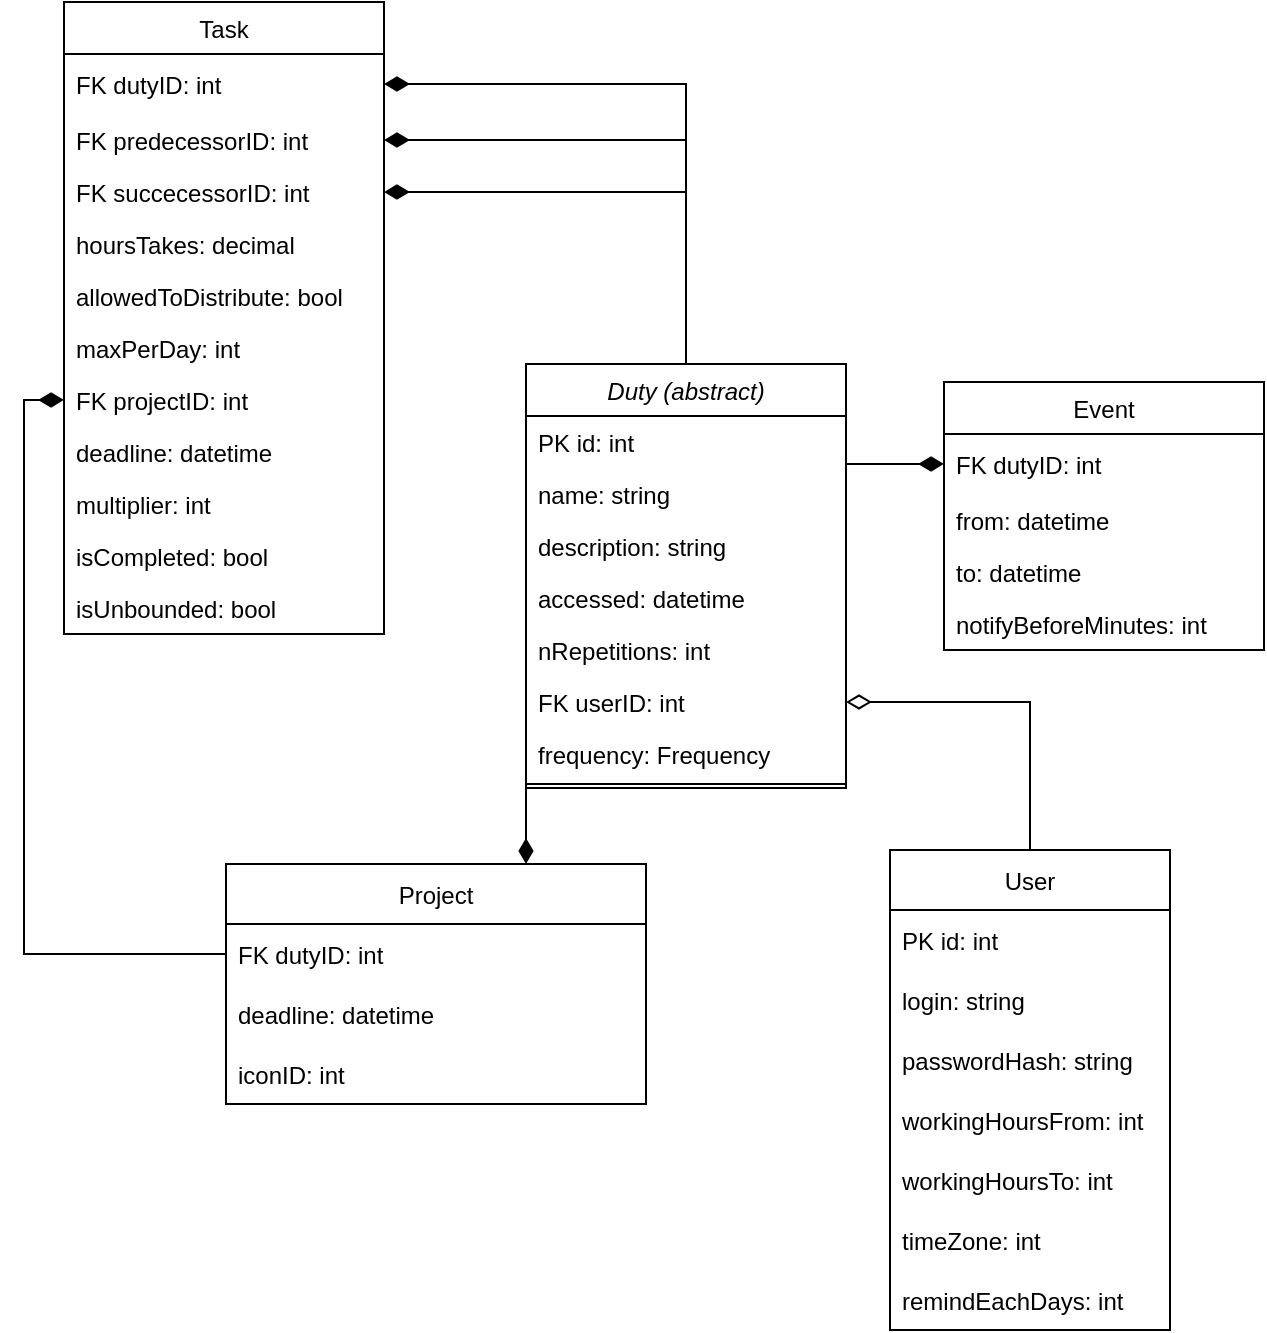 <mxfile version="15.4.0" type="device"><diagram id="C5RBs43oDa-KdzZeNtuy" name="Page-1"><mxGraphModel dx="453" dy="803" grid="1" gridSize="10" guides="1" tooltips="1" connect="1" arrows="1" fold="1" page="1" pageScale="1" pageWidth="827" pageHeight="1169" math="0" shadow="0"><root><mxCell id="WIyWlLk6GJQsqaUBKTNV-0"/><mxCell id="WIyWlLk6GJQsqaUBKTNV-1" parent="WIyWlLk6GJQsqaUBKTNV-0"/><mxCell id="zkfFHV4jXpPFQw0GAbJ--12" value="" style="endArrow=none;endSize=10;endFill=0;shadow=0;strokeWidth=1;rounded=0;edgeStyle=orthogonalEdgeStyle;elbow=vertical;startArrow=diamondThin;startFill=1;orthogonal=1;startSize=10;noEdgeStyle=1;" parent="WIyWlLk6GJQsqaUBKTNV-1" source="Y_36hAymlDsFUyy03Suh-14" target="oaKxZdXkdTwhi6_jZthA-11" edge="1"><mxGeometry width="160" relative="1" as="geometry"><mxPoint x="356" y="263" as="sourcePoint"/><mxPoint x="846" y="190" as="targetPoint"/></mxGeometry></mxCell><mxCell id="zkfFHV4jXpPFQw0GAbJ--16" value="" style="endArrow=none;endSize=10;endFill=0;shadow=0;strokeWidth=1;rounded=0;edgeStyle=orthogonalEdgeStyle;elbow=vertical;startArrow=diamondThin;startFill=1;orthogonal=1;startSize=10;exitX=1;exitY=0.5;exitDx=0;exitDy=0;" parent="WIyWlLk6GJQsqaUBKTNV-1" source="Y_36hAymlDsFUyy03Suh-16" target="oaKxZdXkdTwhi6_jZthA-11" edge="1"><mxGeometry width="160" relative="1" as="geometry"><mxPoint x="366" y="433" as="sourcePoint"/><mxPoint x="466" y="331" as="targetPoint"/></mxGeometry></mxCell><mxCell id="zkfFHV4jXpPFQw0GAbJ--17" value="Task" style="swimlane;fontStyle=0;align=center;verticalAlign=top;childLayout=stackLayout;horizontal=1;startSize=26;horizontalStack=0;resizeParent=1;resizeLast=0;collapsible=1;marginBottom=0;rounded=0;shadow=0;strokeWidth=1;" parent="WIyWlLk6GJQsqaUBKTNV-1" vertex="1"><mxGeometry x="917" y="76" width="160" height="316" as="geometry"><mxRectangle x="550" y="140" width="160" height="26" as="alternateBounds"/></mxGeometry></mxCell><mxCell id="Y_36hAymlDsFUyy03Suh-16" value="FK dutyID: int" style="text;strokeColor=none;fillColor=none;align=left;verticalAlign=middle;spacingLeft=4;spacingRight=4;overflow=hidden;points=[[0,0.5],[1,0.5]];portConstraint=eastwest;rotatable=0;" vertex="1" parent="zkfFHV4jXpPFQw0GAbJ--17"><mxGeometry y="26" width="160" height="30" as="geometry"/></mxCell><mxCell id="oaKxZdXkdTwhi6_jZthA-20" value="FK predecessorID: int" style="text;align=left;verticalAlign=top;spacingLeft=4;spacingRight=4;overflow=hidden;rotatable=0;points=[[0,0.5],[1,0.5]];portConstraint=eastwest;rounded=0;shadow=0;html=0;" parent="zkfFHV4jXpPFQw0GAbJ--17" vertex="1"><mxGeometry y="56" width="160" height="26" as="geometry"/></mxCell><mxCell id="oaKxZdXkdTwhi6_jZthA-21" value="FK succecessorID: int" style="text;align=left;verticalAlign=top;spacingLeft=4;spacingRight=4;overflow=hidden;rotatable=0;points=[[0,0.5],[1,0.5]];portConstraint=eastwest;rounded=0;shadow=0;html=0;" parent="zkfFHV4jXpPFQw0GAbJ--17" vertex="1"><mxGeometry y="82" width="160" height="26" as="geometry"/></mxCell><mxCell id="zkfFHV4jXpPFQw0GAbJ--20" value="hoursTakes: decimal" style="text;align=left;verticalAlign=top;spacingLeft=4;spacingRight=4;overflow=hidden;rotatable=0;points=[[0,0.5],[1,0.5]];portConstraint=eastwest;rounded=0;shadow=0;html=0;" parent="zkfFHV4jXpPFQw0GAbJ--17" vertex="1"><mxGeometry y="108" width="160" height="26" as="geometry"/></mxCell><mxCell id="zkfFHV4jXpPFQw0GAbJ--21" value="allowedToDistribute: bool" style="text;align=left;verticalAlign=top;spacingLeft=4;spacingRight=4;overflow=hidden;rotatable=0;points=[[0,0.5],[1,0.5]];portConstraint=eastwest;rounded=0;shadow=0;html=0;" parent="zkfFHV4jXpPFQw0GAbJ--17" vertex="1"><mxGeometry y="134" width="160" height="26" as="geometry"/></mxCell><mxCell id="oaKxZdXkdTwhi6_jZthA-9" value="maxPerDay: int" style="text;align=left;verticalAlign=top;spacingLeft=4;spacingRight=4;overflow=hidden;rotatable=0;points=[[0,0.5],[1,0.5]];portConstraint=eastwest;rounded=0;shadow=0;html=0;" parent="zkfFHV4jXpPFQw0GAbJ--17" vertex="1"><mxGeometry y="160" width="160" height="26" as="geometry"/></mxCell><mxCell id="oaKxZdXkdTwhi6_jZthA-19" value="FK projectID: int " style="text;align=left;verticalAlign=top;spacingLeft=4;spacingRight=4;overflow=hidden;rotatable=0;points=[[0,0.5],[1,0.5]];portConstraint=eastwest;rounded=0;shadow=0;html=0;" parent="zkfFHV4jXpPFQw0GAbJ--17" vertex="1"><mxGeometry y="186" width="160" height="26" as="geometry"/></mxCell><mxCell id="oaKxZdXkdTwhi6_jZthA-31" value="deadline: datetime" style="text;align=left;verticalAlign=top;spacingLeft=4;spacingRight=4;overflow=hidden;rotatable=0;points=[[0,0.5],[1,0.5]];portConstraint=eastwest;rounded=0;shadow=0;html=0;" parent="zkfFHV4jXpPFQw0GAbJ--17" vertex="1"><mxGeometry y="212" width="160" height="26" as="geometry"/></mxCell><mxCell id="Y_36hAymlDsFUyy03Suh-19" value="multiplier: int" style="text;align=left;verticalAlign=top;spacingLeft=4;spacingRight=4;overflow=hidden;rotatable=0;points=[[0,0.5],[1,0.5]];portConstraint=eastwest;rounded=0;shadow=0;html=0;" vertex="1" parent="zkfFHV4jXpPFQw0GAbJ--17"><mxGeometry y="238" width="160" height="26" as="geometry"/></mxCell><mxCell id="Y_36hAymlDsFUyy03Suh-18" value="isCompleted: bool" style="text;align=left;verticalAlign=top;spacingLeft=4;spacingRight=4;overflow=hidden;rotatable=0;points=[[0,0.5],[1,0.5]];portConstraint=eastwest;rounded=0;shadow=0;html=0;" vertex="1" parent="zkfFHV4jXpPFQw0GAbJ--17"><mxGeometry y="264" width="160" height="26" as="geometry"/></mxCell><mxCell id="Y_36hAymlDsFUyy03Suh-20" value="isUnbounded: bool" style="text;align=left;verticalAlign=top;spacingLeft=4;spacingRight=4;overflow=hidden;rotatable=0;points=[[0,0.5],[1,0.5]];portConstraint=eastwest;rounded=0;shadow=0;html=0;" vertex="1" parent="zkfFHV4jXpPFQw0GAbJ--17"><mxGeometry y="290" width="160" height="26" as="geometry"/></mxCell><mxCell id="oaKxZdXkdTwhi6_jZthA-0" value="Event" style="swimlane;fontStyle=0;align=center;verticalAlign=top;childLayout=stackLayout;horizontal=1;startSize=26;horizontalStack=0;resizeParent=1;resizeLast=0;collapsible=1;marginBottom=0;rounded=0;shadow=0;strokeWidth=1;" parent="WIyWlLk6GJQsqaUBKTNV-1" vertex="1"><mxGeometry x="1357" y="266" width="160" height="134" as="geometry"><mxRectangle x="550" y="140" width="160" height="26" as="alternateBounds"/></mxGeometry></mxCell><mxCell id="Y_36hAymlDsFUyy03Suh-14" value="FK dutyID: int" style="text;strokeColor=none;fillColor=none;align=left;verticalAlign=middle;spacingLeft=4;spacingRight=4;overflow=hidden;points=[[0,0.5],[1,0.5]];portConstraint=eastwest;rotatable=0;" vertex="1" parent="oaKxZdXkdTwhi6_jZthA-0"><mxGeometry y="26" width="160" height="30" as="geometry"/></mxCell><mxCell id="oaKxZdXkdTwhi6_jZthA-2" value="from: datetime" style="text;align=left;verticalAlign=top;spacingLeft=4;spacingRight=4;overflow=hidden;rotatable=0;points=[[0,0.5],[1,0.5]];portConstraint=eastwest;rounded=0;shadow=0;html=0;" parent="oaKxZdXkdTwhi6_jZthA-0" vertex="1"><mxGeometry y="56" width="160" height="26" as="geometry"/></mxCell><mxCell id="oaKxZdXkdTwhi6_jZthA-3" value="to: datetime" style="text;align=left;verticalAlign=top;spacingLeft=4;spacingRight=4;overflow=hidden;rotatable=0;points=[[0,0.5],[1,0.5]];portConstraint=eastwest;rounded=0;shadow=0;html=0;" parent="oaKxZdXkdTwhi6_jZthA-0" vertex="1"><mxGeometry y="82" width="160" height="26" as="geometry"/></mxCell><mxCell id="oaKxZdXkdTwhi6_jZthA-23" value="notifyBeforeMinutes: int" style="text;align=left;verticalAlign=top;spacingLeft=4;spacingRight=4;overflow=hidden;rotatable=0;points=[[0,0.5],[1,0.5]];portConstraint=eastwest;rounded=0;shadow=0;html=0;" parent="oaKxZdXkdTwhi6_jZthA-0" vertex="1"><mxGeometry y="108" width="160" height="26" as="geometry"/></mxCell><mxCell id="Y_36hAymlDsFUyy03Suh-7" style="edgeStyle=orthogonalEdgeStyle;rounded=0;orthogonalLoop=1;jettySize=auto;html=1;startArrow=none;startFill=0;endArrow=diamondThin;endFill=1;orthogonal=1;strokeWidth=1;endSize=10;startSize=10;" edge="1" parent="WIyWlLk6GJQsqaUBKTNV-1" source="oaKxZdXkdTwhi6_jZthA-11" target="oaKxZdXkdTwhi6_jZthA-20"><mxGeometry relative="1" as="geometry"/></mxCell><mxCell id="Y_36hAymlDsFUyy03Suh-8" style="edgeStyle=orthogonalEdgeStyle;rounded=0;orthogonalLoop=1;jettySize=auto;html=1;startArrow=none;startFill=0;endArrow=diamondThin;endFill=1;orthogonal=1;strokeWidth=1;endSize=10;startSize=10;" edge="1" parent="WIyWlLk6GJQsqaUBKTNV-1" source="oaKxZdXkdTwhi6_jZthA-11" target="oaKxZdXkdTwhi6_jZthA-21"><mxGeometry relative="1" as="geometry"/></mxCell><mxCell id="oaKxZdXkdTwhi6_jZthA-11" value="Duty (abstract)" style="swimlane;fontStyle=2;align=center;verticalAlign=top;childLayout=stackLayout;horizontal=1;startSize=26;horizontalStack=0;resizeParent=1;resizeLast=0;collapsible=1;marginBottom=0;rounded=0;shadow=0;strokeWidth=1;" parent="WIyWlLk6GJQsqaUBKTNV-1" vertex="1"><mxGeometry x="1148" y="257" width="160" height="212" as="geometry"><mxRectangle x="230" y="140" width="160" height="26" as="alternateBounds"/></mxGeometry></mxCell><mxCell id="oaKxZdXkdTwhi6_jZthA-7" value="PK id: int" style="text;align=left;verticalAlign=top;spacingLeft=4;spacingRight=4;overflow=hidden;rotatable=0;points=[[0,0.5],[1,0.5]];portConstraint=eastwest;rounded=0;shadow=0;html=0;" parent="oaKxZdXkdTwhi6_jZthA-11" vertex="1"><mxGeometry y="26" width="160" height="26" as="geometry"/></mxCell><mxCell id="oaKxZdXkdTwhi6_jZthA-1" value="name: string" style="text;align=left;verticalAlign=top;spacingLeft=4;spacingRight=4;overflow=hidden;rotatable=0;points=[[0,0.5],[1,0.5]];portConstraint=eastwest;rounded=0;shadow=0;html=0;" parent="oaKxZdXkdTwhi6_jZthA-11" vertex="1"><mxGeometry y="52" width="160" height="26" as="geometry"/></mxCell><mxCell id="oaKxZdXkdTwhi6_jZthA-32" value="description: string" style="text;align=left;verticalAlign=top;spacingLeft=4;spacingRight=4;overflow=hidden;rotatable=0;points=[[0,0.5],[1,0.5]];portConstraint=eastwest;rounded=0;shadow=0;html=0;" parent="oaKxZdXkdTwhi6_jZthA-11" vertex="1"><mxGeometry y="78" width="160" height="26" as="geometry"/></mxCell><mxCell id="oaKxZdXkdTwhi6_jZthA-24" value="accessed: datetime" style="text;align=left;verticalAlign=top;spacingLeft=4;spacingRight=4;overflow=hidden;rotatable=0;points=[[0,0.5],[1,0.5]];portConstraint=eastwest;rounded=0;shadow=0;html=0;" parent="oaKxZdXkdTwhi6_jZthA-11" vertex="1"><mxGeometry y="104" width="160" height="26" as="geometry"/></mxCell><mxCell id="oaKxZdXkdTwhi6_jZthA-10" value="nRepetitions: int" style="text;align=left;verticalAlign=top;spacingLeft=4;spacingRight=4;overflow=hidden;rotatable=0;points=[[0,0.5],[1,0.5]];portConstraint=eastwest;rounded=0;shadow=0;html=0;" parent="oaKxZdXkdTwhi6_jZthA-11" vertex="1"><mxGeometry y="130" width="160" height="26" as="geometry"/></mxCell><mxCell id="oaKxZdXkdTwhi6_jZthA-5" value="FK userID: int" style="text;align=left;verticalAlign=top;spacingLeft=4;spacingRight=4;overflow=hidden;rotatable=0;points=[[0,0.5],[1,0.5]];portConstraint=eastwest;rounded=0;shadow=0;html=0;" parent="oaKxZdXkdTwhi6_jZthA-11" vertex="1"><mxGeometry y="156" width="160" height="26" as="geometry"/></mxCell><mxCell id="oaKxZdXkdTwhi6_jZthA-17" value="frequency: Frequency" style="text;align=left;verticalAlign=top;spacingLeft=4;spacingRight=4;overflow=hidden;rotatable=0;points=[[0,0.5],[1,0.5]];portConstraint=eastwest;rounded=0;shadow=0;html=0;" parent="oaKxZdXkdTwhi6_jZthA-11" vertex="1"><mxGeometry y="182" width="160" height="26" as="geometry"/></mxCell><mxCell id="oaKxZdXkdTwhi6_jZthA-15" value="" style="line;html=1;strokeWidth=1;align=left;verticalAlign=middle;spacingTop=-1;spacingLeft=3;spacingRight=3;rotatable=0;labelPosition=right;points=[];portConstraint=eastwest;" parent="oaKxZdXkdTwhi6_jZthA-11" vertex="1"><mxGeometry y="208" width="160" height="4" as="geometry"/></mxCell><mxCell id="Y_36hAymlDsFUyy03Suh-11" style="edgeStyle=orthogonalEdgeStyle;rounded=0;orthogonalLoop=1;jettySize=auto;html=1;startArrow=diamondThin;startFill=1;endArrow=none;endFill=0;orthogonal=1;strokeWidth=1;endSize=10;startSize=10;noEdgeStyle=1;" edge="1" parent="WIyWlLk6GJQsqaUBKTNV-1" source="oaKxZdXkdTwhi6_jZthA-27" target="oaKxZdXkdTwhi6_jZthA-11"><mxGeometry relative="1" as="geometry"/></mxCell><mxCell id="oaKxZdXkdTwhi6_jZthA-27" value="Project" style="swimlane;fontStyle=0;childLayout=stackLayout;horizontal=1;startSize=30;horizontalStack=0;resizeParent=1;resizeParentMax=0;resizeLast=0;collapsible=1;marginBottom=0;" parent="WIyWlLk6GJQsqaUBKTNV-1" vertex="1"><mxGeometry x="998" y="507" width="210" height="120" as="geometry"/></mxCell><mxCell id="Y_36hAymlDsFUyy03Suh-5" value="FK dutyID: int" style="text;strokeColor=none;fillColor=none;align=left;verticalAlign=middle;spacingLeft=4;spacingRight=4;overflow=hidden;points=[[0,0.5],[1,0.5]];portConstraint=eastwest;rotatable=0;" vertex="1" parent="oaKxZdXkdTwhi6_jZthA-27"><mxGeometry y="30" width="210" height="30" as="geometry"/></mxCell><mxCell id="oaKxZdXkdTwhi6_jZthA-28" value="deadline: datetime" style="text;strokeColor=none;fillColor=none;align=left;verticalAlign=middle;spacingLeft=4;spacingRight=4;overflow=hidden;points=[[0,0.5],[1,0.5]];portConstraint=eastwest;rotatable=0;" parent="oaKxZdXkdTwhi6_jZthA-27" vertex="1"><mxGeometry y="60" width="210" height="30" as="geometry"/></mxCell><mxCell id="oaKxZdXkdTwhi6_jZthA-29" value="iconID: int" style="text;strokeColor=none;fillColor=none;align=left;verticalAlign=middle;spacingLeft=4;spacingRight=4;overflow=hidden;points=[[0,0.5],[1,0.5]];portConstraint=eastwest;rotatable=0;" parent="oaKxZdXkdTwhi6_jZthA-27" vertex="1"><mxGeometry y="90" width="210" height="30" as="geometry"/></mxCell><mxCell id="oaKxZdXkdTwhi6_jZthA-43" value="User" style="swimlane;fontStyle=0;childLayout=stackLayout;horizontal=1;startSize=30;horizontalStack=0;resizeParent=1;resizeParentMax=0;resizeLast=0;collapsible=1;marginBottom=0;" parent="WIyWlLk6GJQsqaUBKTNV-1" vertex="1"><mxGeometry x="1330" y="500" width="140" height="240" as="geometry"/></mxCell><mxCell id="oaKxZdXkdTwhi6_jZthA-46" value="PK id: int" style="text;strokeColor=none;fillColor=none;align=left;verticalAlign=middle;spacingLeft=4;spacingRight=4;overflow=hidden;points=[[0,0.5],[1,0.5]];portConstraint=eastwest;rotatable=0;" parent="oaKxZdXkdTwhi6_jZthA-43" vertex="1"><mxGeometry y="30" width="140" height="30" as="geometry"/></mxCell><mxCell id="oaKxZdXkdTwhi6_jZthA-44" value="login: string" style="text;strokeColor=none;fillColor=none;align=left;verticalAlign=middle;spacingLeft=4;spacingRight=4;overflow=hidden;points=[[0,0.5],[1,0.5]];portConstraint=eastwest;rotatable=0;" parent="oaKxZdXkdTwhi6_jZthA-43" vertex="1"><mxGeometry y="60" width="140" height="30" as="geometry"/></mxCell><mxCell id="Y_36hAymlDsFUyy03Suh-0" value="passwordHash: string " style="text;strokeColor=none;fillColor=none;align=left;verticalAlign=middle;spacingLeft=4;spacingRight=4;overflow=hidden;points=[[0,0.5],[1,0.5]];portConstraint=eastwest;rotatable=0;" vertex="1" parent="oaKxZdXkdTwhi6_jZthA-43"><mxGeometry y="90" width="140" height="30" as="geometry"/></mxCell><mxCell id="oaKxZdXkdTwhi6_jZthA-45" value="workingHoursFrom: int" style="text;strokeColor=none;fillColor=none;align=left;verticalAlign=middle;spacingLeft=4;spacingRight=4;overflow=hidden;points=[[0,0.5],[1,0.5]];portConstraint=eastwest;rotatable=0;" parent="oaKxZdXkdTwhi6_jZthA-43" vertex="1"><mxGeometry y="120" width="140" height="30" as="geometry"/></mxCell><mxCell id="Y_36hAymlDsFUyy03Suh-1" value="workingHoursTo: int" style="text;strokeColor=none;fillColor=none;align=left;verticalAlign=middle;spacingLeft=4;spacingRight=4;overflow=hidden;points=[[0,0.5],[1,0.5]];portConstraint=eastwest;rotatable=0;" vertex="1" parent="oaKxZdXkdTwhi6_jZthA-43"><mxGeometry y="150" width="140" height="30" as="geometry"/></mxCell><mxCell id="Y_36hAymlDsFUyy03Suh-2" value="timeZone: int" style="text;strokeColor=none;fillColor=none;align=left;verticalAlign=middle;spacingLeft=4;spacingRight=4;overflow=hidden;points=[[0,0.5],[1,0.5]];portConstraint=eastwest;rotatable=0;" vertex="1" parent="oaKxZdXkdTwhi6_jZthA-43"><mxGeometry y="180" width="140" height="30" as="geometry"/></mxCell><mxCell id="Y_36hAymlDsFUyy03Suh-17" value="remindEachDays: int" style="text;strokeColor=none;fillColor=none;align=left;verticalAlign=middle;spacingLeft=4;spacingRight=4;overflow=hidden;points=[[0,0.5],[1,0.5]];portConstraint=eastwest;rotatable=0;" vertex="1" parent="oaKxZdXkdTwhi6_jZthA-43"><mxGeometry y="210" width="140" height="30" as="geometry"/></mxCell><mxCell id="oaKxZdXkdTwhi6_jZthA-50" style="edgeStyle=orthogonalEdgeStyle;rounded=0;orthogonalLoop=1;jettySize=auto;html=1;startArrow=none;startFill=0;endArrow=diamondThin;endFill=0;endSize=10;strokeWidth=1;orthogonal=1;startSize=10;" parent="WIyWlLk6GJQsqaUBKTNV-1" source="oaKxZdXkdTwhi6_jZthA-43" target="oaKxZdXkdTwhi6_jZthA-5" edge="1"><mxGeometry relative="1" as="geometry"/></mxCell><mxCell id="Y_36hAymlDsFUyy03Suh-13" style="edgeStyle=orthogonalEdgeStyle;rounded=0;orthogonalLoop=1;jettySize=auto;html=1;exitX=0;exitY=0.5;exitDx=0;exitDy=0;entryX=0;entryY=0.5;entryDx=0;entryDy=0;startArrow=diamondThin;startFill=1;endArrow=none;endFill=0;startSize=10;endSize=10;strokeWidth=1;" edge="1" parent="WIyWlLk6GJQsqaUBKTNV-1" source="oaKxZdXkdTwhi6_jZthA-19" target="Y_36hAymlDsFUyy03Suh-5"><mxGeometry relative="1" as="geometry"/></mxCell></root></mxGraphModel></diagram></mxfile>
